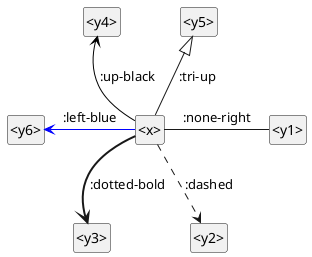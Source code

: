 @startuml
hide empty methods
hide empty attributes
hide circle
skinparam classAttributeIconSize 0
class _x_ as "<x>"
class _y5_ as "<y5>"
_x_ -up-|> _y5_ : :tri-up
class _y3_ as "<y3>"
_x_ -down[dotted,bold]-> _y3_ : :dotted-bold
class _y4_ as "<y4>"
_x_ -up[#black]-> _y4_ : :up-black
class _y2_ as "<y2>"
_x_ -down[dashed]-> _y2_ : :dashed
class _y1_ as "<y1>"
_x_ -right- _y1_ : :none-right
class _y6_ as "<y6>"
_x_ -left[#blue]-> _y6_ : :left-blue
@enduml
